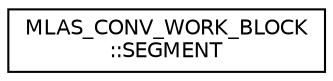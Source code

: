 digraph "Graphical Class Hierarchy"
{
  edge [fontname="Helvetica",fontsize="10",labelfontname="Helvetica",labelfontsize="10"];
  node [fontname="Helvetica",fontsize="10",shape=record];
  rankdir="LR";
  Node0 [label="MLAS_CONV_WORK_BLOCK\l::SEGMENT",height=0.2,width=0.4,color="black", fillcolor="white", style="filled",URL="$structMLAS__CONV__WORK__BLOCK_1_1SEGMENT.html"];
}
